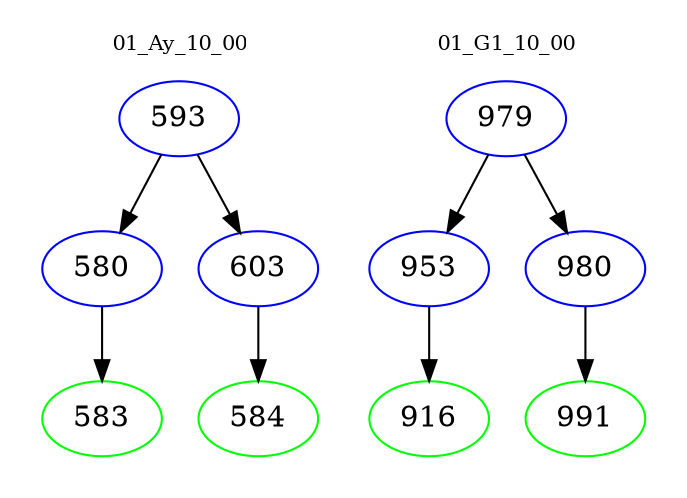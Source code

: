 digraph{
subgraph cluster_0 {
color = white
label = "01_Ay_10_00";
fontsize=10;
T0_593 [label="593", color="blue"]
T0_593 -> T0_580 [color="black"]
T0_580 [label="580", color="blue"]
T0_580 -> T0_583 [color="black"]
T0_583 [label="583", color="green"]
T0_593 -> T0_603 [color="black"]
T0_603 [label="603", color="blue"]
T0_603 -> T0_584 [color="black"]
T0_584 [label="584", color="green"]
}
subgraph cluster_1 {
color = white
label = "01_G1_10_00";
fontsize=10;
T1_979 [label="979", color="blue"]
T1_979 -> T1_953 [color="black"]
T1_953 [label="953", color="blue"]
T1_953 -> T1_916 [color="black"]
T1_916 [label="916", color="green"]
T1_979 -> T1_980 [color="black"]
T1_980 [label="980", color="blue"]
T1_980 -> T1_991 [color="black"]
T1_991 [label="991", color="green"]
}
}
